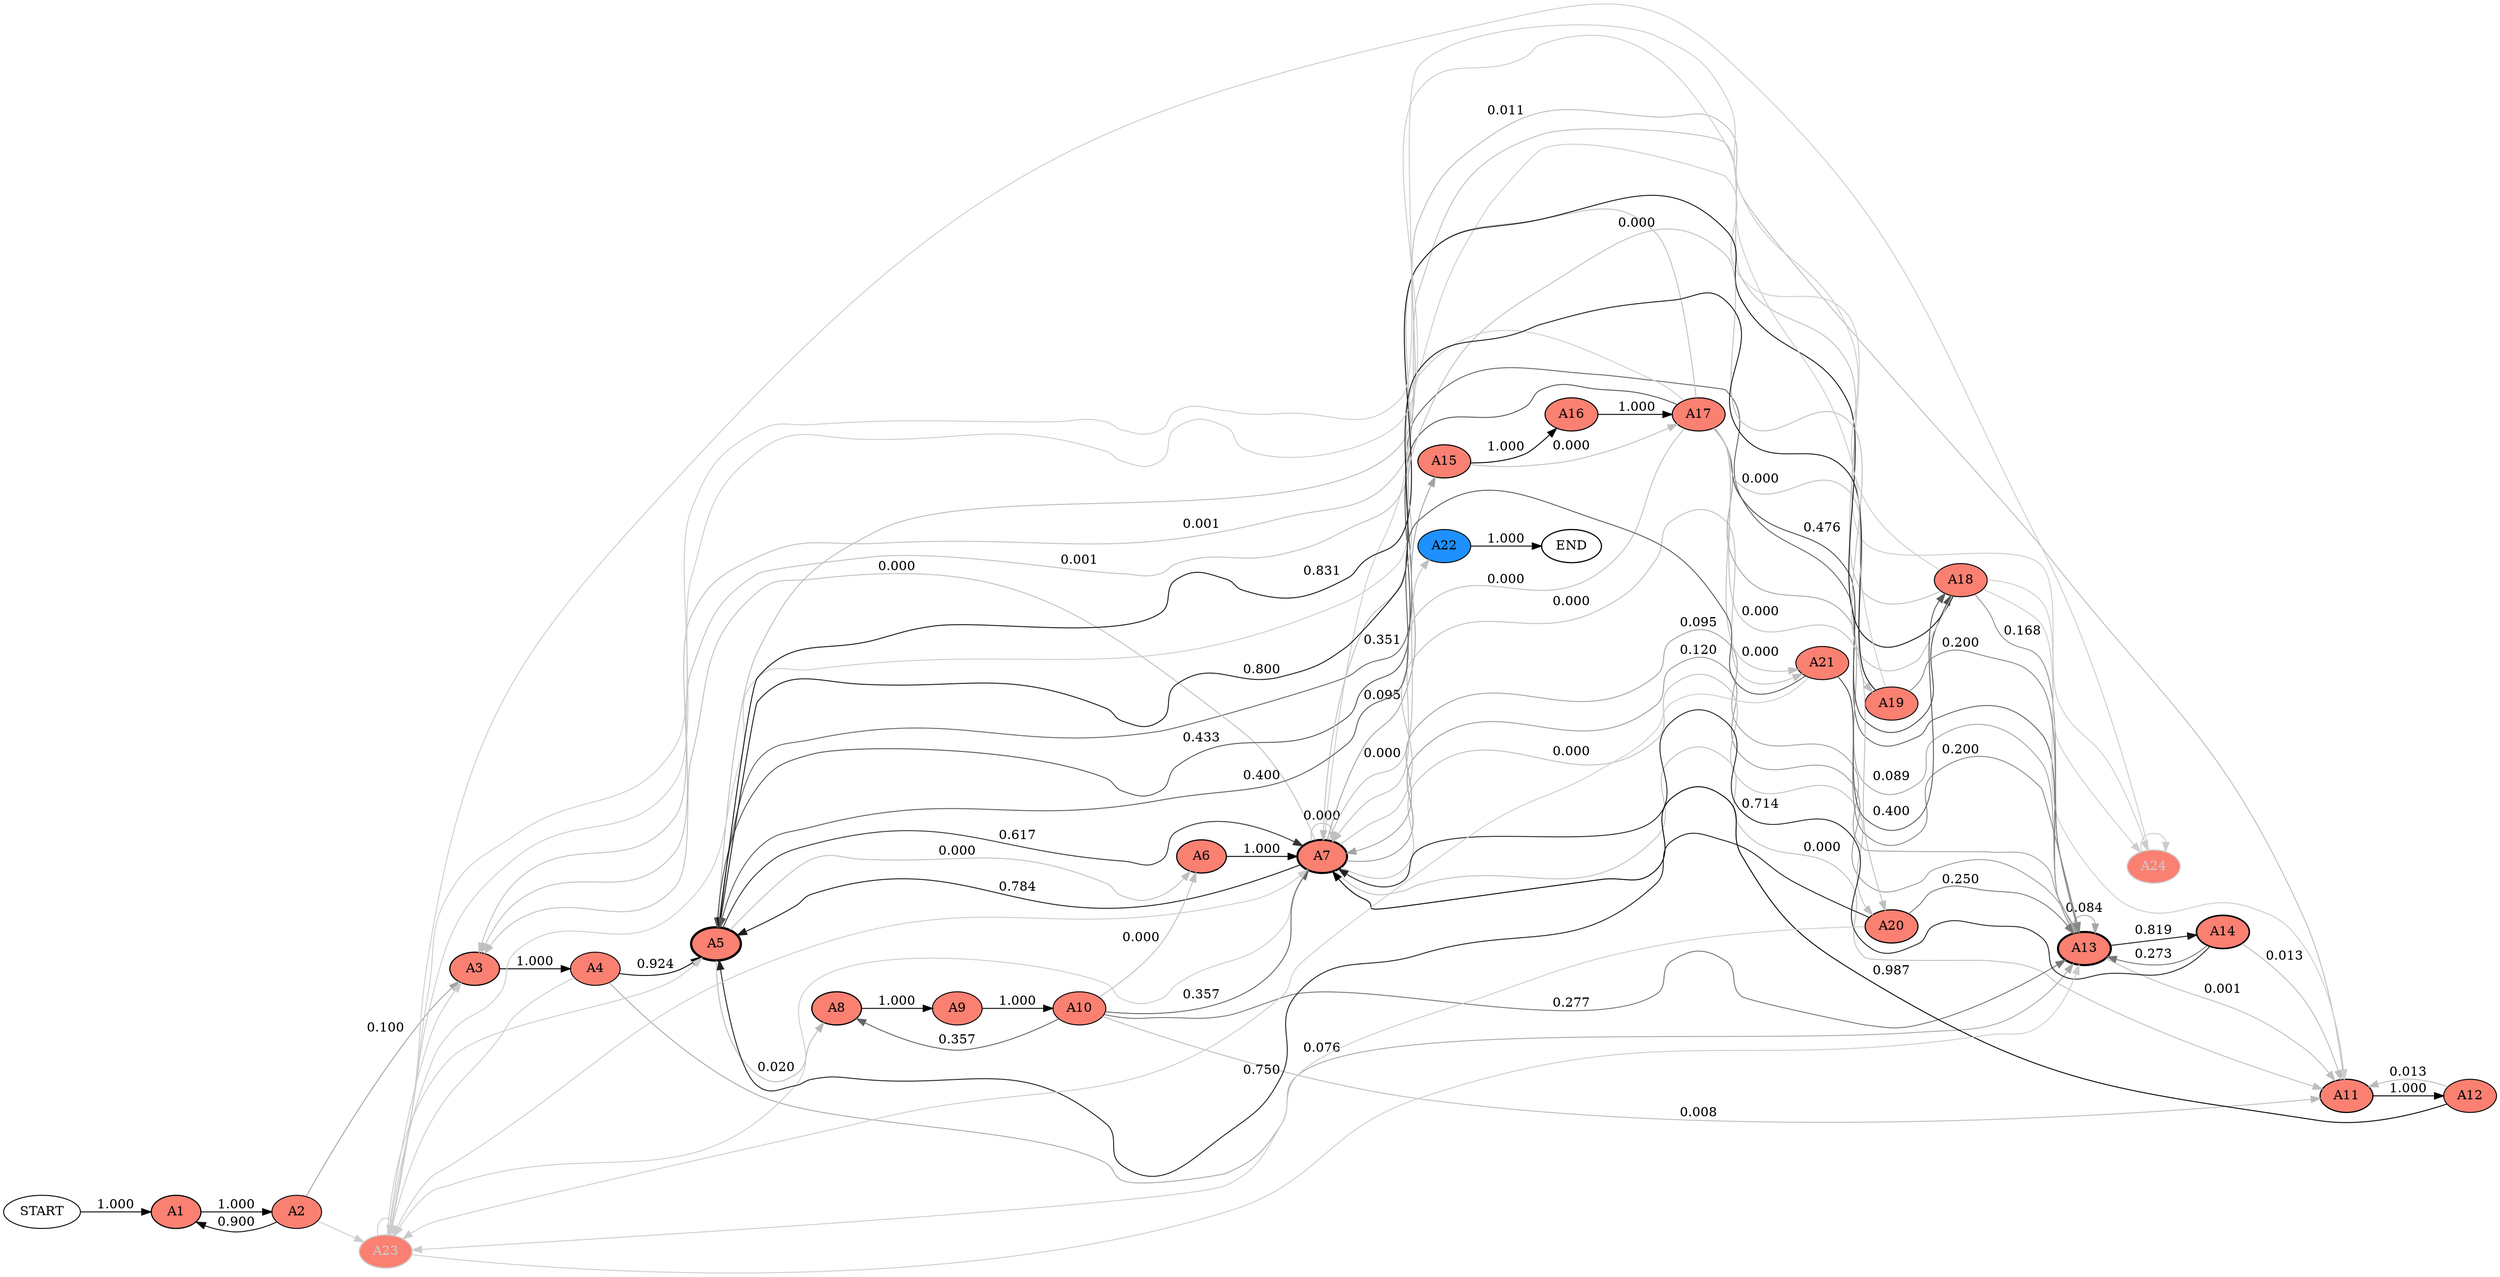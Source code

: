digraph G {
rankdir=LR;
START [color=black, fillcolor="#ffffff", fontcolor=black, penwidth=1.0000043341491143, style=filled];
A1 [color=black, fillcolor="#fa8072", fontcolor=black, penwidth=1.2500541766412887, style=filled];
START -> A1  [color="#000000", fontcolor=black, label="1.000", weight="1.0"];
A2 [color=black, fillcolor="#fa8072", fontcolor=black, penwidth=1.000043341313031, style=filled];
A1 -> A2  [color="#000000", fontcolor=black, label="1.000", weight="1.0"];
A2 -> A1  [color="#0b0b0b", fontcolor=black, label="0.900", weight="0.9"];
A3 [color=black, fillcolor="#fa8072", fontcolor=black, penwidth=1.2504984064379916, style=filled];
A2 -> A3  [color="#a2a2a2", fontcolor=black, label="0.100", weight="0.05"];
A4 [color=black, fillcolor="#fa8072", fontcolor=black, penwidth=1.0003987251503932, style=filled];
A3 -> A4  [color="#000000", fontcolor=black, label="1.000", weight="1.0"];
A5 [color=black, fillcolor="#fa8072", fontcolor=black, penwidth=2.549887081360035, style=filled];
A4 -> A5  [color="#080808", fontcolor=black, label="0.924", weight="0.6413043478260869"];
A6 [color=black, fillcolor="#fa8072", fontcolor=black, penwidth=1.2504984064379916, style=filled];
A5 -> A6  [color="#bfbfbf", fontcolor=black, label="0.000", weight="0.001"];
A7 [color=black, fillcolor="#fa8072", fontcolor=black, penwidth=2.1824391678231727, style=filled];
A6 -> A7  [color="#000000", fontcolor=black, label="1.000", weight="1.0"];
A7 -> A5  [color="#1a1a1a", fontcolor=black, label="0.784", weight="0.7603921331161898"];
A5 -> A7  [color="#333333", fontcolor=black, label="0.617", weight="0.623702673568572"];
A8 [color=black, fillcolor="#fa8072", fontcolor=black, penwidth=1.296286005798501, style=filled];
A5 -> A8  [color="#b9b9b9", fontcolor=black, label="0.020", weight="0.02043714520122586"];
A9 [color=black, fillcolor="#fa8072", fontcolor=black, penwidth=1.0370288046388008, style=filled];
A8 -> A9  [color="#000000", fontcolor=black, label="1.000", weight="1.0"];
A10 [color=black, fillcolor="#fa8072", fontcolor=black, penwidth=1.0370288046388008, style=filled];
A9 -> A10  [color="#000000", fontcolor=black, label="1.000", weight="1.0"];
A10 -> A7  [color="#646464", fontcolor=black, label="0.357", weight="0.35853280523506115"];
A10 -> A8  [color="#646464", fontcolor=black, label="0.357", weight="0.3622639343321279"];
A11 [color=black, fillcolor="#fa8072", fontcolor=black, penwidth=1.2800244438836565, style=filled];
A5 -> A11  [color="#bbbbbb", fontcolor=black, label="0.011", weight="0.010908395233417583"];
A12 [color=black, fillcolor="#fa8072", fontcolor=black, penwidth=1.0240195551069253, style=filled];
A11 -> A12  [color="#000000", fontcolor=black, label="1.000", weight="1.0"];
A12 -> A7  [color="#010101", fontcolor=black, label="0.987", weight="0.9876774712027859"];
A13 [color=black, fillcolor="#fa8072", fontcolor=black, penwidth=2.253285029536227, style=filled];
A5 -> A13  [color="#656565", fontcolor=black, label="0.351", weight="0.3446243501870799"];
A14 [color=black, fillcolor="#fa8072", fontcolor=black, penwidth=1.6684639544191389, style=filled];
A13 -> A14  [color="#161616", fontcolor=black, label="0.819", weight="0.8223949323421275"];
A14 -> A7  [color="#242424", fontcolor=black, label="0.714", weight="0.7146913443966099"];
A15 [color=black, fillcolor="#fa8072", fontcolor=black, penwidth=1.1280655560851711, style=filled];
A7 -> A15  [color="#a3a3a3", fontcolor=black, label="0.095", weight="0.09301369470091245"];
A16 [color=black, fillcolor="#fa8072", fontcolor=black, penwidth=1.128044470051519, style=filled];
A15 -> A16  [color="#000000", fontcolor=black, label="1.000", weight="0.999880075381189"];
A17 [color=black, fillcolor="#fa8072", fontcolor=black, penwidth=1.1280655560851711, style=filled];
A16 -> A17  [color="#000000", fontcolor=black, label="1.000", weight="1.0"];
A18 [color=black, fillcolor="#fa8072", fontcolor=black, penwidth=1.0614684714730727, style=filled];
A17 -> A18  [color="#4c4c4c", fontcolor=black, label="0.476", weight="0.47712866198389586"];
A18 -> A13  [color="#909090", fontcolor=black, label="0.168", weight="0.15636220020106276"];
A7 -> A13  [color="#9c9c9c", fontcolor=black, label="0.120", weight="0.11680015042817851"];
A17 -> A13  [color="#a5a5a5", fontcolor=black, label="0.089", weight="0.08249100565358918"];
A14 -> A11  [color="#bbbbbb", fontcolor=black, label="0.013", weight="0.013439673253118446"];
A14 -> A13  [color="#767676", fontcolor=black, label="0.273", weight="0.2718689823502717"];
A18 -> A5  [color="#141414", fontcolor=black, label="0.831", weight="0.7902843601895735"];
A10 -> A13  [color="#767676", fontcolor=black, label="0.277", weight="0.27019114861374205"];
A13 -> A7  [color="#a3a3a3", fontcolor=black, label="0.095", weight="0.09482189058741054"];
A13 -> A13  [color="#a6a6a6", fontcolor=black, label="0.084", weight="0.08128527262365277"];
A13 -> A11  [color="#bebebe", fontcolor=black, label="0.001", weight="0.0014979044468092619"];
A17 -> A5  [color="#545454", fontcolor=black, label="0.433", weight="0.4089943464108275"];
A7 -> A3  [color="#bfbfbf", fontcolor=black, label="0.000", weight="0.001"];
A12 -> A11  [color="#bbbbbb", fontcolor=black, label="0.013", weight="0.012322528797214037"];
A17 -> A3  [color="#bfbfbf", fontcolor=black, label="0.001", weight="0.001"];
A4 -> A13  [color="#a9a9a9", fontcolor=black, label="0.076", weight="0.04891304347826087"];
A18 -> A3  [color="#bfbfbf", fontcolor=black, label="0.001", weight="0.001"];
A15 -> A17  [color="#bfbfbf", fontcolor=black, label="0.000", weight="0.001"];
A19 [color=black, fillcolor="#fa8072", fontcolor=black, penwidth=1.0000216707059906, style=filled];
A17 -> A19  [color="#bfbfbf", fontcolor=black, label="0.000", weight="0.001"];
A19 -> A5  [color="#181818", fontcolor=black, label="0.800", weight="0.7142857142857143"];
A20 [color=black, fillcolor="#fa8072", fontcolor=black, penwidth=1.250108352787818, style=filled];
A17 -> A20  [color="#bfbfbf", fontcolor=black, label="0.000", weight="0.001"];
A20 -> A5  [color="#1f1f1f", fontcolor=black, label="0.750", weight="0.6785714285714286"];
A20 -> A13  [color="#7c7c7c", fontcolor=black, label="0.250", weight="0.17857142857142858"];
A21 [color=black, fillcolor="#fa8072", fontcolor=black, penwidth=1.0000216707059906, style=filled];
A17 -> A21  [color="#bfbfbf", fontcolor=black, label="0.000", weight="0.001"];
A21 -> A18  [color="#5b5b5b", fontcolor=black, label="0.400", weight="0.2857142857142857"];
A10 -> A6  [color="#bfbfbf", fontcolor=black, label="0.000", weight="0.001"];
A10 -> A11  [color="#bcbcbc", fontcolor=black, label="0.008", weight="0.008667699902416623"];
A7 -> A20  [color="#bfbfbf", fontcolor=black, label="0.000", weight="0.001"];
A7 -> A21  [color="#bfbfbf", fontcolor=black, label="0.000", weight="0.001"];
A21 -> A5  [color="#5b5b5b", fontcolor=black, label="0.400", weight="0.42857142857142855"];
A21 -> A13  [color="#888888", fontcolor=black, label="0.200", weight="0.14285714285714285"];
A19 -> A13  [color="#888888", fontcolor=black, label="0.200", weight="0.14285714285714285"];
A7 -> A7  [color="#bfbfbf", fontcolor=black, label="0.000", weight="0.001"];
A7 -> A11  [color="#bfbfbf", fontcolor=black, label="0.000", weight="0.001"];
A17 -> A7  [color="#bfbfbf", fontcolor=black, label="0.000", weight="0.001"];
A18 -> A7  [color="#bfbfbf", fontcolor=black, label="0.000", weight="0.001"];
A22 [color=black, fillcolor="#1e90ff", fontcolor=black, penwidth=1.0000043341491143, style=filled];
A7 -> A22  [color="#bfbfbf", fontcolor=black, label="0.000", weight="0.001"];
END [color=black, fillcolor="#ffffff", fontcolor=black, penwidth=1.2500054176863928, style=filled];
A22 -> END  [color="#000000", fontcolor=black, label="1.000", weight="1.0"];
A23 [color="#cccccc", fillcolor="#fa8072", fontcolor="#cccccc", penwidth="1.3257333001260274", style=filled];
A2 -> A23  [color="#cccccc", fontcolor="#cccccc", label=" ", weight="0.05"];
A23 -> A3  [color="#cccccc", fontcolor="#cccccc", label=" ", weight="0.001"];
A4 -> A23  [color="#cccccc", fontcolor="#cccccc", label=" ", weight="0.30978260869565216"];
A23 -> A5  [color="#cccccc", fontcolor="#cccccc", label=" ", weight="0.7219765837784302"];
A7 -> A23  [color="#cccccc", fontcolor="#cccccc", label=" ", weight="0.029126337360686615"];
A18 -> A23  [color="#cccccc", fontcolor="#cccccc", label=" ", weight="0.0522404136148212"];
A23 -> A13  [color="#cccccc", fontcolor="#cccccc", label=" ", weight="0.039722684022496554"];
A17 -> A23  [color="#cccccc", fontcolor="#cccccc", label=" ", weight="0.030340928559191366"];
A23 -> A23  [color="#cccccc", fontcolor="#cccccc", label=" ", weight="0.23702734250645538"];
A19 -> A23  [color="#cccccc", fontcolor="#cccccc", label=" ", weight="0.14285714285714285"];
A20 -> A23  [color="#cccccc", fontcolor="#cccccc", label=" ", weight="0.14285714285714285"];
A21 -> A23  [color="#cccccc", fontcolor="#cccccc", label=" ", weight="0.14285714285714285"];
A23 -> A7  [color="#cccccc", fontcolor="#cccccc", label=" ", weight="0.0012380177567118248"];
A24 [color="#cccccc", fillcolor="#fa8072", fontcolor="#cccccc", penwidth="1.2500539213427653", style=filled];
A18 -> A24  [color="#cccccc", fontcolor="#cccccc", label=" ", weight="0.001"];
A24 -> A24  [color="#cccccc", fontcolor="#cccccc", label=" ", weight="0.9"];
A24 -> A23  [color="#cccccc", fontcolor="#cccccc", label=" ", weight="0.1"];
A18 -> A11  [color="#cccccc", fontcolor="#cccccc", label=" ", weight="0.001"];
A7 -> A24  [color="#cccccc", fontcolor="#cccccc", label=" ", weight="0.001"];
}

